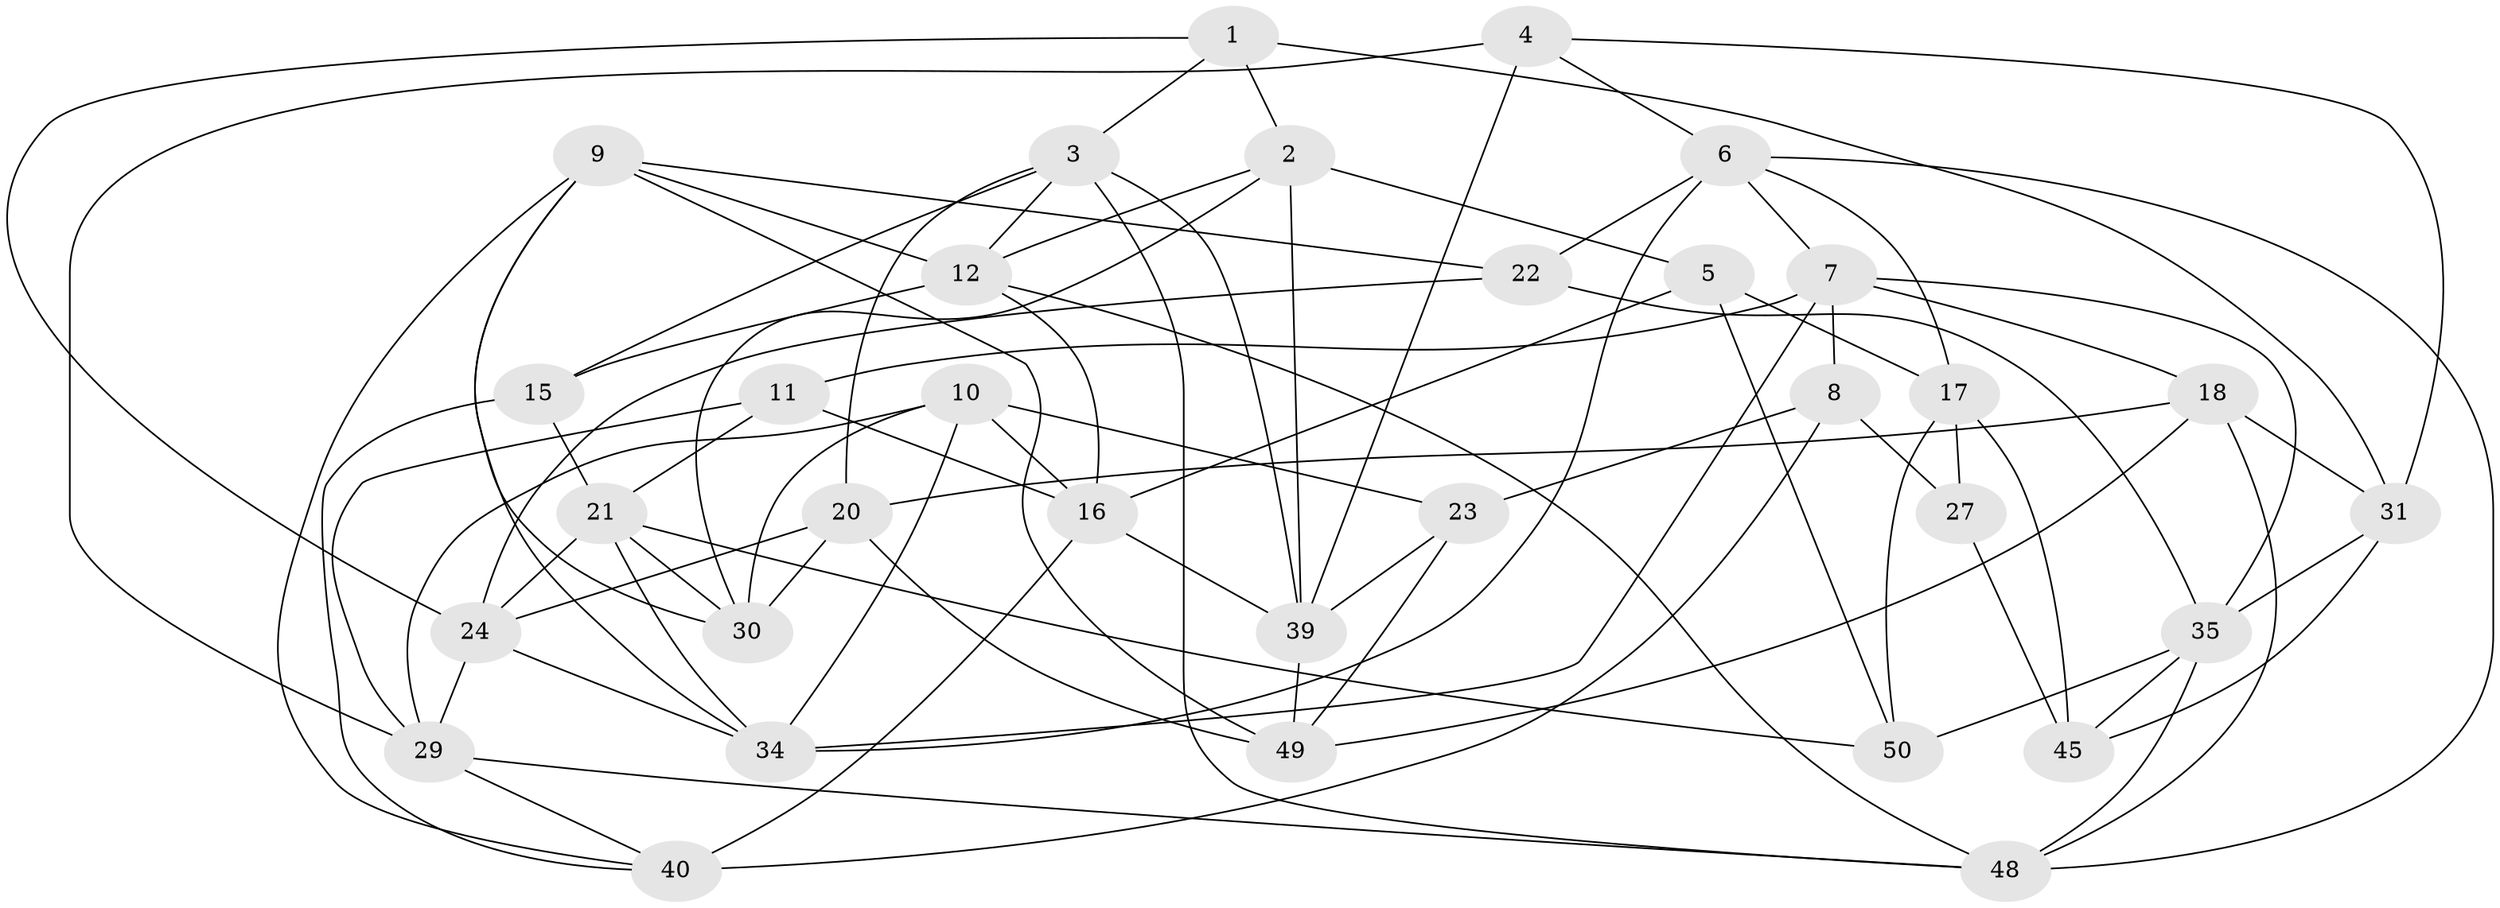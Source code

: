 // original degree distribution, {4: 1.0}
// Generated by graph-tools (version 1.1) at 2025/42/03/06/25 10:42:20]
// undirected, 33 vertices, 83 edges
graph export_dot {
graph [start="1"]
  node [color=gray90,style=filled];
  1;
  2 [super="+55"];
  3 [super="+54"];
  4;
  5 [super="+13"];
  6 [super="+42"];
  7 [super="+51"];
  8 [super="+28"];
  9 [super="+53"];
  10 [super="+46"];
  11;
  12 [super="+14"];
  15;
  16 [super="+56"];
  17 [super="+19"];
  18 [super="+47"];
  20 [super="+26"];
  21 [super="+25"];
  22;
  23;
  24 [super="+33"];
  27;
  29 [super="+36"];
  30 [super="+37"];
  31 [super="+32"];
  34 [super="+44"];
  35 [super="+38"];
  39 [super="+43"];
  40 [super="+41"];
  45;
  48 [super="+52"];
  49 [super="+57"];
  50;
  1 -- 31;
  1 -- 3;
  1 -- 2;
  1 -- 24;
  2 -- 5 [weight=2];
  2 -- 39;
  2 -- 30;
  2 -- 12;
  3 -- 15;
  3 -- 20;
  3 -- 48;
  3 -- 12;
  3 -- 39;
  4 -- 31;
  4 -- 29;
  4 -- 6;
  4 -- 39;
  5 -- 16;
  5 -- 50;
  5 -- 17 [weight=2];
  6 -- 34;
  6 -- 48;
  6 -- 17;
  6 -- 22;
  6 -- 7;
  7 -- 11;
  7 -- 8;
  7 -- 18;
  7 -- 35;
  7 -- 34;
  8 -- 27 [weight=2];
  8 -- 40 [weight=2];
  8 -- 23;
  9 -- 40;
  9 -- 30;
  9 -- 12;
  9 -- 22;
  9 -- 49;
  9 -- 34;
  10 -- 34;
  10 -- 30 [weight=2];
  10 -- 23;
  10 -- 29;
  10 -- 16;
  11 -- 16;
  11 -- 29;
  11 -- 21;
  12 -- 48;
  12 -- 16;
  12 -- 15;
  15 -- 21;
  15 -- 40;
  16 -- 40;
  16 -- 39;
  17 -- 45;
  17 -- 50;
  17 -- 27;
  18 -- 31 [weight=2];
  18 -- 48;
  18 -- 49;
  18 -- 20;
  20 -- 24;
  20 -- 49 [weight=2];
  20 -- 30;
  21 -- 30;
  21 -- 24;
  21 -- 34;
  21 -- 50;
  22 -- 24;
  22 -- 35;
  23 -- 49;
  23 -- 39;
  24 -- 29;
  24 -- 34;
  27 -- 45;
  29 -- 40;
  29 -- 48;
  31 -- 35;
  31 -- 45;
  35 -- 45;
  35 -- 48;
  35 -- 50;
  39 -- 49;
}
